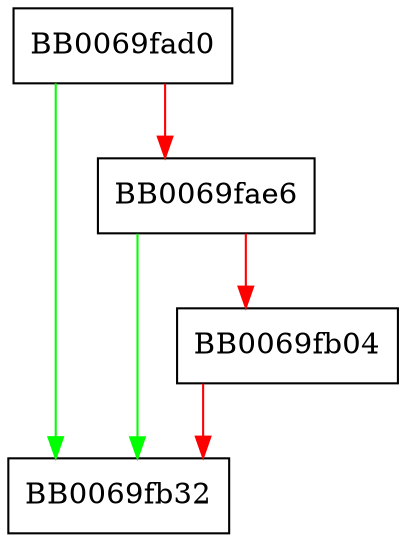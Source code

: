 digraph camellia_192_ctr_newctx {
  node [shape="box"];
  graph [splines=ortho];
  BB0069fad0 -> BB0069fb32 [color="green"];
  BB0069fad0 -> BB0069fae6 [color="red"];
  BB0069fae6 -> BB0069fb32 [color="green"];
  BB0069fae6 -> BB0069fb04 [color="red"];
  BB0069fb04 -> BB0069fb32 [color="red"];
}